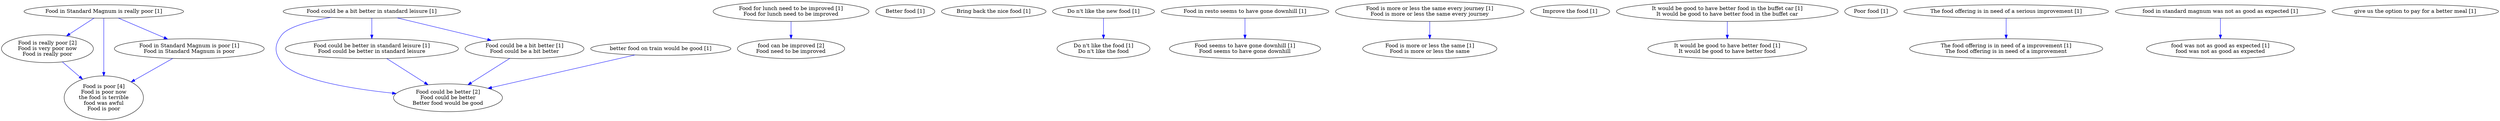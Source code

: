 digraph collapsedGraph {
"Food is really poor [2]\nFood is very poor now\nFood is really poor""Food is poor [4]\nFood is poor now\nthe food is terrible\nfood was awful\nFood is poor""Food could be better [2]\nFood could be better\nBetter food would be good""food can be improved [2]\nFood need to be improved""Better food [1]""Bring back the nice food [1]""Do n't like the new food [1]""Do n't like the food [1]\nDo n't like the food""Food could be a bit better in standard leisure [1]""Food could be better in standard leisure [1]\nFood could be better in standard leisure""Food could be a bit better [1]\nFood could be a bit better""Food for lunch need to be improved [1]\nFood for lunch need to be improved""Food in Standard Magnum is really poor [1]""Food in Standard Magnum is poor [1]\nFood in Standard Magnum is poor""Food in resto seems to have gone downhill [1]""Food seems to have gone downhill [1]\nFood seems to have gone downhill""Food is more or less the same every journey [1]\nFood is more or less the same every journey""Food is more or less the same [1]\nFood is more or less the same""Improve the food [1]""It would be good to have better food in the buffet car [1]\nIt would be good to have better food in the buffet car""It would be good to have better food [1]\nIt would be good to have better food""Poor food [1]""The food offering is in need of a serious improvement [1]""The food offering is in need of a improvement [1]\nThe food offering is in need of a improvement""better food on train would be good [1]""food in standard magnum was not as good as expected [1]""food was not as good as expected [1]\nfood was not as good as expected""give us the option to pay for a better meal [1]""Food could be better in standard leisure [1]\nFood could be better in standard leisure" -> "Food could be better [2]\nFood could be better\nBetter food would be good" [color=blue]
"Food in Standard Magnum is really poor [1]" -> "Food is really poor [2]\nFood is very poor now\nFood is really poor" [color=blue]
"Food in Standard Magnum is really poor [1]" -> "Food is poor [4]\nFood is poor now\nthe food is terrible\nfood was awful\nFood is poor" [color=blue]
"Food is really poor [2]\nFood is very poor now\nFood is really poor" -> "Food is poor [4]\nFood is poor now\nthe food is terrible\nfood was awful\nFood is poor" [color=blue]
"Food could be a bit better in standard leisure [1]" -> "Food could be better [2]\nFood could be better\nBetter food would be good" [color=blue]
"Food for lunch need to be improved [1]\nFood for lunch need to be improved" -> "food can be improved [2]\nFood need to be improved" [color=blue]
"Food in Standard Magnum is poor [1]\nFood in Standard Magnum is poor" -> "Food is poor [4]\nFood is poor now\nthe food is terrible\nfood was awful\nFood is poor" [color=blue]
"Food could be a bit better [1]\nFood could be a bit better" -> "Food could be better [2]\nFood could be better\nBetter food would be good" [color=blue]
"better food on train would be good [1]" -> "Food could be better [2]\nFood could be better\nBetter food would be good" [color=blue]
"Do n't like the new food [1]" -> "Do n't like the food [1]\nDo n't like the food" [color=blue]
"Food could be a bit better in standard leisure [1]" -> "Food could be better in standard leisure [1]\nFood could be better in standard leisure" [color=blue]
"Food could be a bit better in standard leisure [1]" -> "Food could be a bit better [1]\nFood could be a bit better" [color=blue]
"Food in Standard Magnum is really poor [1]" -> "Food in Standard Magnum is poor [1]\nFood in Standard Magnum is poor" [color=blue]
"Food in resto seems to have gone downhill [1]" -> "Food seems to have gone downhill [1]\nFood seems to have gone downhill" [color=blue]
"Food is more or less the same every journey [1]\nFood is more or less the same every journey" -> "Food is more or less the same [1]\nFood is more or less the same" [color=blue]
"It would be good to have better food in the buffet car [1]\nIt would be good to have better food in the buffet car" -> "It would be good to have better food [1]\nIt would be good to have better food" [color=blue]
"The food offering is in need of a serious improvement [1]" -> "The food offering is in need of a improvement [1]\nThe food offering is in need of a improvement" [color=blue]
"food in standard magnum was not as good as expected [1]" -> "food was not as good as expected [1]\nfood was not as good as expected" [color=blue]
}